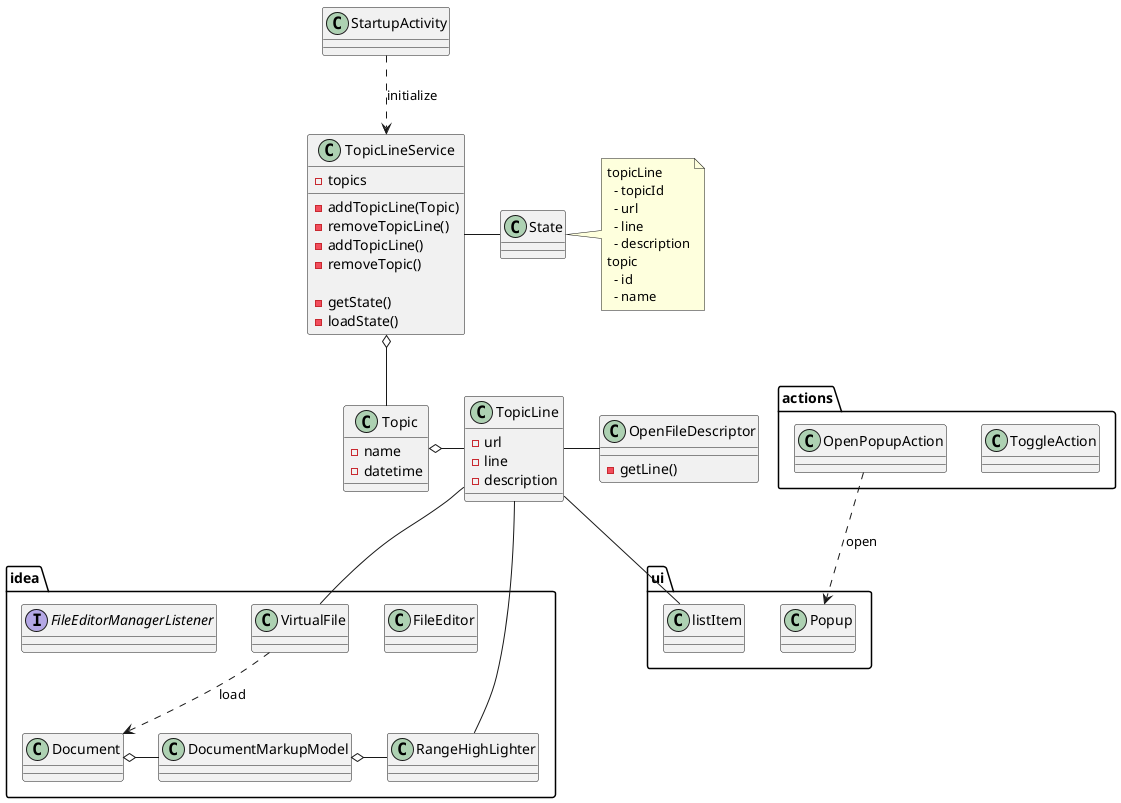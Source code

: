 @startuml
class TopicLine {
    - url
    - line
    - description
}
class Topic {
    - name
    - datetime
}

class TopicLineService {
    - topics
    - addTopicLine(Topic)
    - removeTopicLine()
    - addTopicLine()
    - removeTopic()

    - getState()
    - loadState() 
}

class OpenFileDescriptor {
    - getLine()
}

class StartupActivity

class State
note right of State
   topicLine
     - topicId
     - url
     - line
     - description
   topic
     - id
     - name 
end note

package idea {
    class FileEditor
    class VirtualFile

    class Document
    class DocumentMarkupModel
    class RangeHighLighter

    interface FileEditorManagerListener

    Document o- DocumentMarkupModel
    DocumentMarkupModel o- RangeHighLighter

    VirtualFile ..> Document : load
}


package ui {
    class Popup
    class listItem
}

package actions {
    class ToggleAction
    class OpenPopupAction
}

/' relation '/
Topic o- TopicLine
TopicLine -- VirtualFile
TopicLine - OpenFileDescriptor
TopicLine -- RangeHighLighter

TopicLineService o-- Topic
TopicLineService - State

TopicLine -- listItem

OpenPopupAction ..> Popup : open

StartupActivity ..> TopicLineService : initialize

@enduml